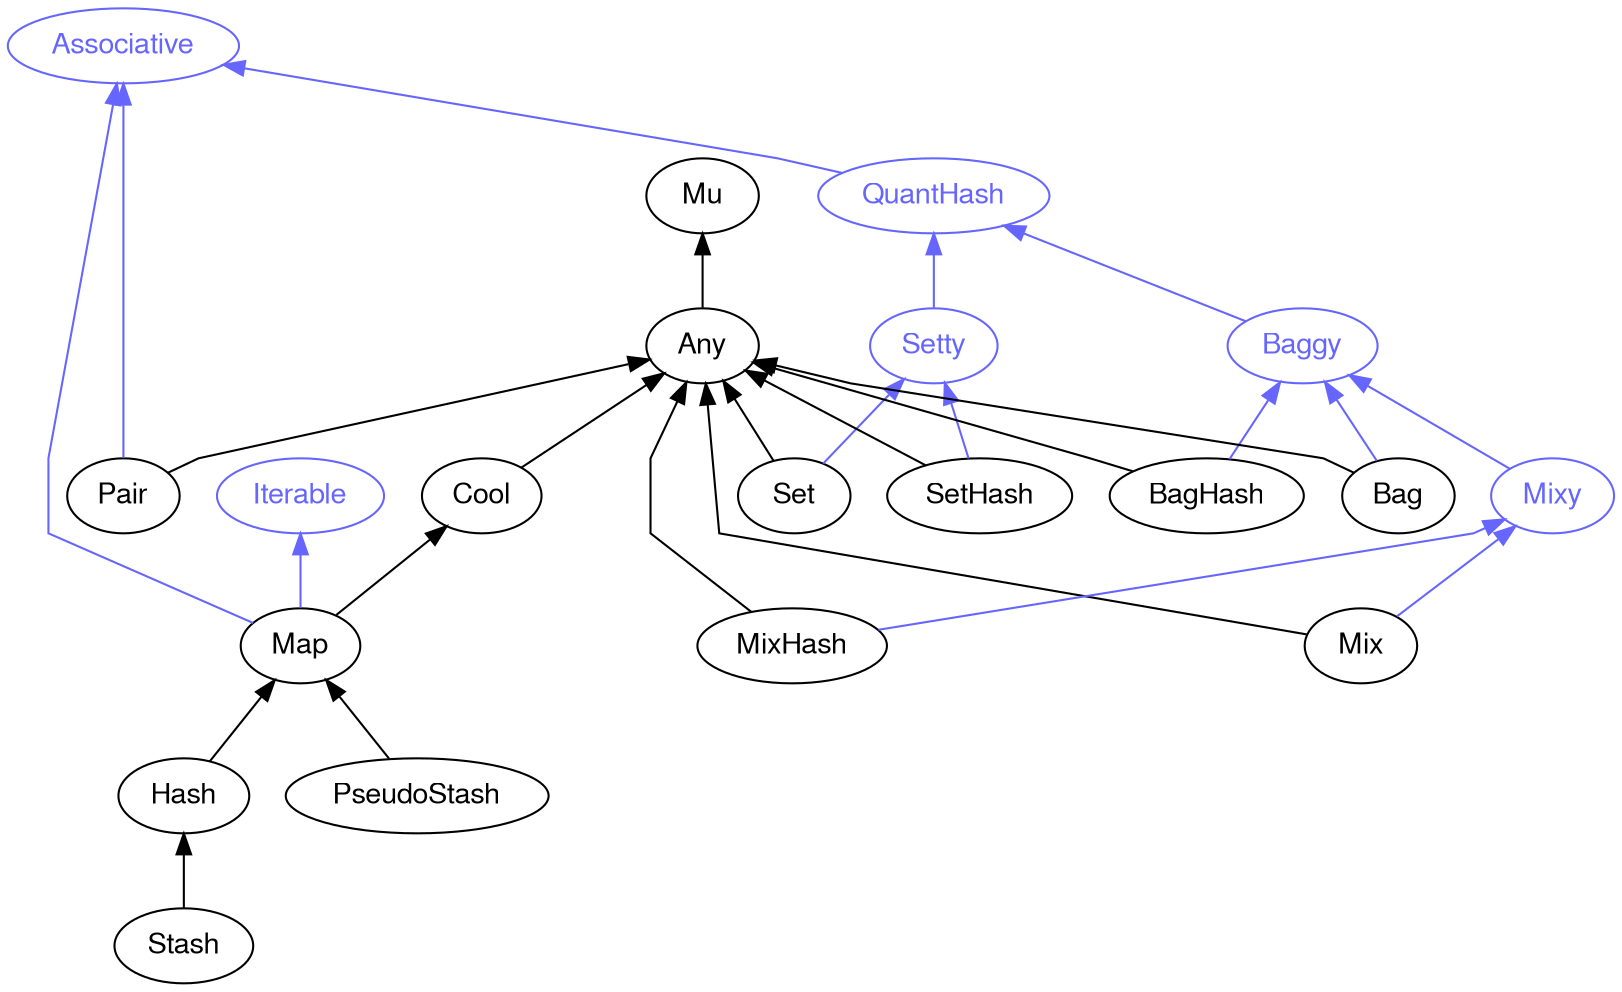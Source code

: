 digraph "perl6-type-graph" {
    rankdir=BT;
    splines=polyline;
    overlap=false; 
    // Types
    "Associative" [color="#6666FF", fontcolor="#6666FF", href="/type/Associative", fontname="FreeSans"];
    "Mu" [color="#000000", fontcolor="#000000", href="/type/Mu", fontname="FreeSans"];
    "Any" [color="#000000", fontcolor="#000000", href="/type/Any", fontname="FreeSans"];
    "Cool" [color="#000000", fontcolor="#000000", href="/type/Cool", fontname="FreeSans"];
    "Iterable" [color="#6666FF", fontcolor="#6666FF", href="/type/Iterable", fontname="FreeSans"];
    "Map" [color="#000000", fontcolor="#000000", href="/type/Map", fontname="FreeSans"];
    "Pair" [color="#000000", fontcolor="#000000", href="/type/Pair", fontname="FreeSans"];
    "QuantHash" [color="#6666FF", fontcolor="#6666FF", href="/type/QuantHash", fontname="FreeSans"];
    "Hash" [color="#000000", fontcolor="#000000", href="/type/Hash", fontname="FreeSans"];
    "PseudoStash" [color="#000000", fontcolor="#000000", href="/type/PseudoStash", fontname="FreeSans"];
    "Setty" [color="#6666FF", fontcolor="#6666FF", href="/type/Setty", fontname="FreeSans"];
    "Baggy" [color="#6666FF", fontcolor="#6666FF", href="/type/Baggy", fontname="FreeSans"];
    "Stash" [color="#000000", fontcolor="#000000", href="/type/Stash", fontname="FreeSans"];
    "Set" [color="#000000", fontcolor="#000000", href="/type/Set", fontname="FreeSans"];
    "SetHash" [color="#000000", fontcolor="#000000", href="/type/SetHash", fontname="FreeSans"];
    "BagHash" [color="#000000", fontcolor="#000000", href="/type/BagHash", fontname="FreeSans"];
    "Mixy" [color="#6666FF", fontcolor="#6666FF", href="/type/Mixy", fontname="FreeSans"];
    "Bag" [color="#000000", fontcolor="#000000", href="/type/Bag", fontname="FreeSans"];
    "Mix" [color="#000000", fontcolor="#000000", href="/type/Mix", fontname="FreeSans"];
    "MixHash" [color="#000000", fontcolor="#000000", href="/type/MixHash", fontname="FreeSans"];

    // Superclasses
    "Any" -> "Mu" [color="#000000"];
    "Cool" -> "Any" [color="#000000"];
    "Map" -> "Cool" [color="#000000"];
    "Pair" -> "Any" [color="#000000"];
    "Hash" -> "Map" [color="#000000"];
    "PseudoStash" -> "Map" [color="#000000"];
    "Stash" -> "Hash" [color="#000000"];
    "Set" -> "Any" [color="#000000"];
    "SetHash" -> "Any" [color="#000000"];
    "BagHash" -> "Any" [color="#000000"];
    "Bag" -> "Any" [color="#000000"];
    "Mix" -> "Any" [color="#000000"];
    "MixHash" -> "Any" [color="#000000"];

    // Roles
    "Map" -> "Iterable" [color="#6666FF"];
    "Map" -> "Associative" [color="#6666FF"];
    "Pair" -> "Associative" [color="#6666FF"];
    "QuantHash" -> "Associative" [color="#6666FF"];
    "Setty" -> "QuantHash" [color="#6666FF"];
    "Baggy" -> "QuantHash" [color="#6666FF"];
    "Set" -> "Setty" [color="#6666FF"];
    "SetHash" -> "Setty" [color="#6666FF"];
    "BagHash" -> "Baggy" [color="#6666FF"];
    "Mixy" -> "Baggy" [color="#6666FF"];
    "Bag" -> "Baggy" [color="#6666FF"];
    "Mix" -> "Mixy" [color="#6666FF"];
    "MixHash" -> "Mixy" [color="#6666FF"];
}
